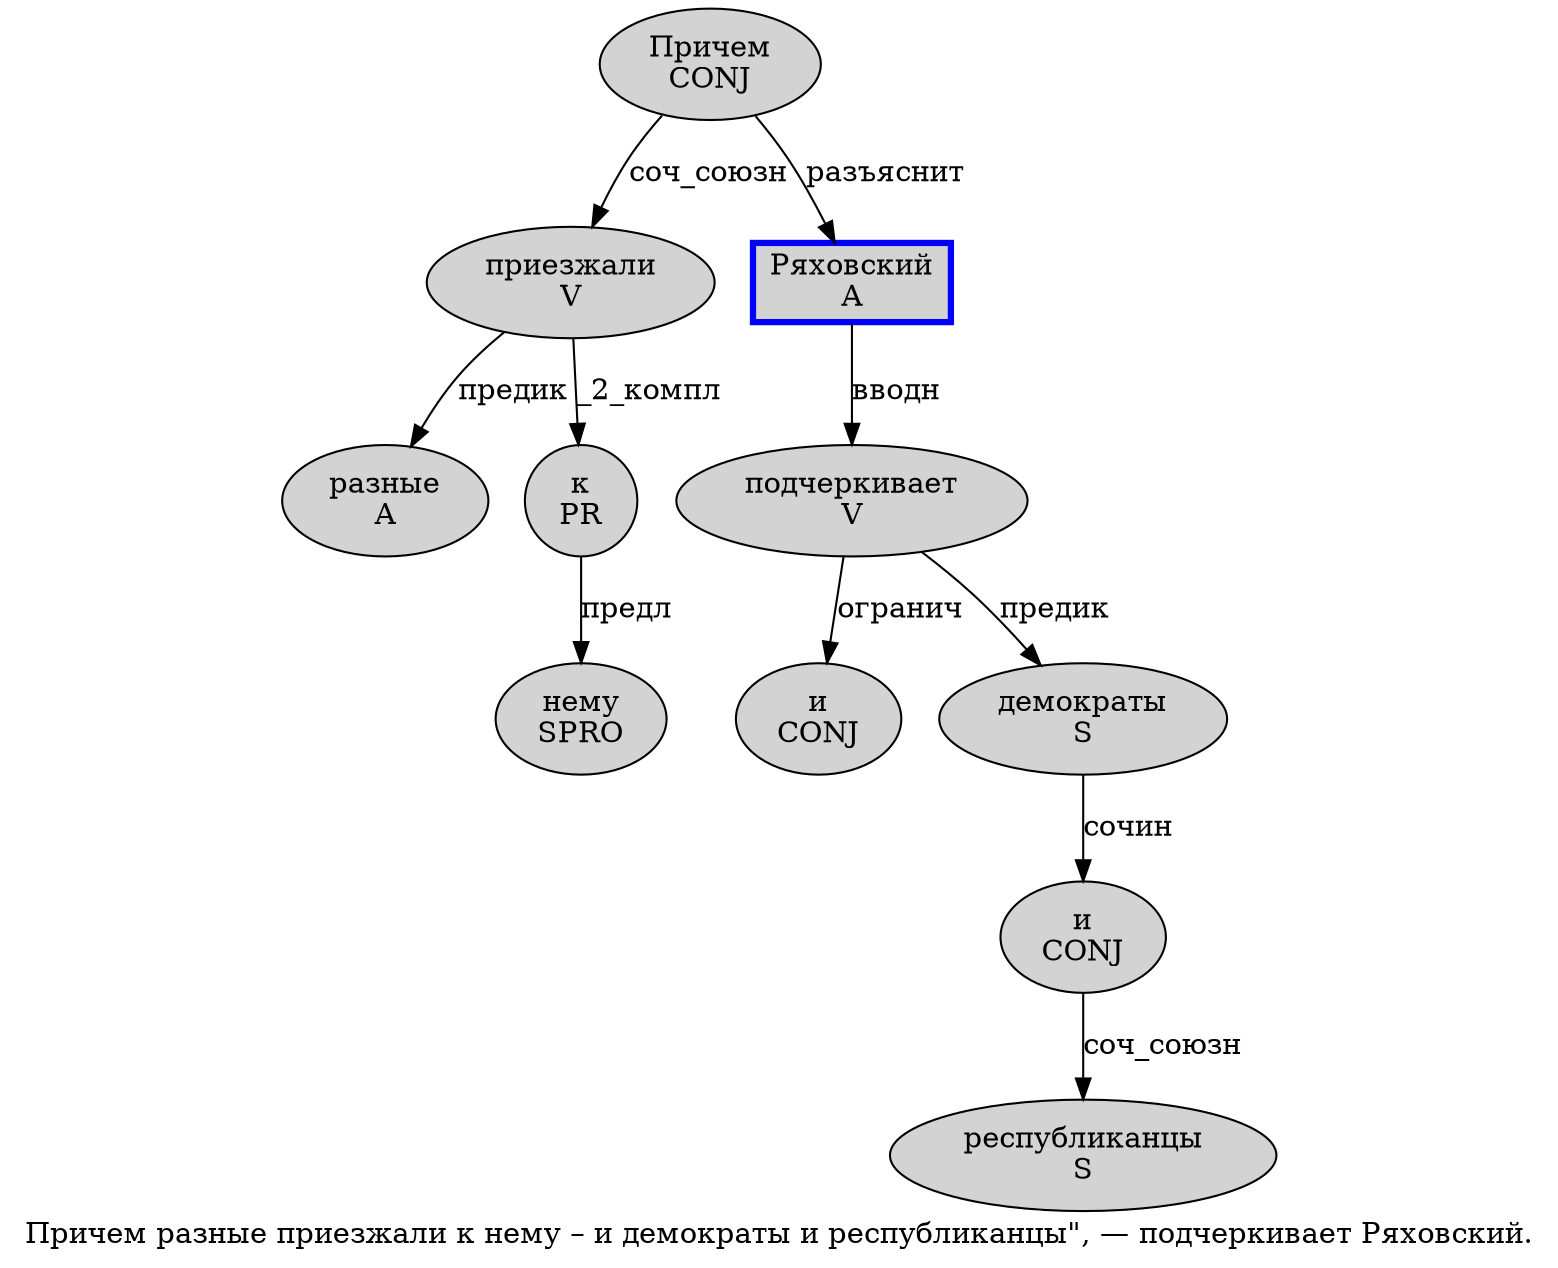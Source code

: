 digraph SENTENCE_140 {
	graph [label="Причем разные приезжали к нему – и демократы и республиканцы\", — подчеркивает Ряховский."]
	node [style=filled]
		0 [label="Причем
CONJ" color="" fillcolor=lightgray penwidth=1 shape=ellipse]
		1 [label="разные
A" color="" fillcolor=lightgray penwidth=1 shape=ellipse]
		2 [label="приезжали
V" color="" fillcolor=lightgray penwidth=1 shape=ellipse]
		3 [label="к
PR" color="" fillcolor=lightgray penwidth=1 shape=ellipse]
		4 [label="нему
SPRO" color="" fillcolor=lightgray penwidth=1 shape=ellipse]
		6 [label="и
CONJ" color="" fillcolor=lightgray penwidth=1 shape=ellipse]
		7 [label="демократы
S" color="" fillcolor=lightgray penwidth=1 shape=ellipse]
		8 [label="и
CONJ" color="" fillcolor=lightgray penwidth=1 shape=ellipse]
		9 [label="республиканцы
S" color="" fillcolor=lightgray penwidth=1 shape=ellipse]
		13 [label="подчеркивает
V" color="" fillcolor=lightgray penwidth=1 shape=ellipse]
		14 [label="Ряховский
A" color=blue fillcolor=lightgray penwidth=3 shape=box]
			0 -> 2 [label="соч_союзн"]
			0 -> 14 [label="разъяснит"]
			13 -> 6 [label="огранич"]
			13 -> 7 [label="предик"]
			2 -> 1 [label="предик"]
			2 -> 3 [label="_2_компл"]
			3 -> 4 [label="предл"]
			14 -> 13 [label="вводн"]
			8 -> 9 [label="соч_союзн"]
			7 -> 8 [label="сочин"]
}